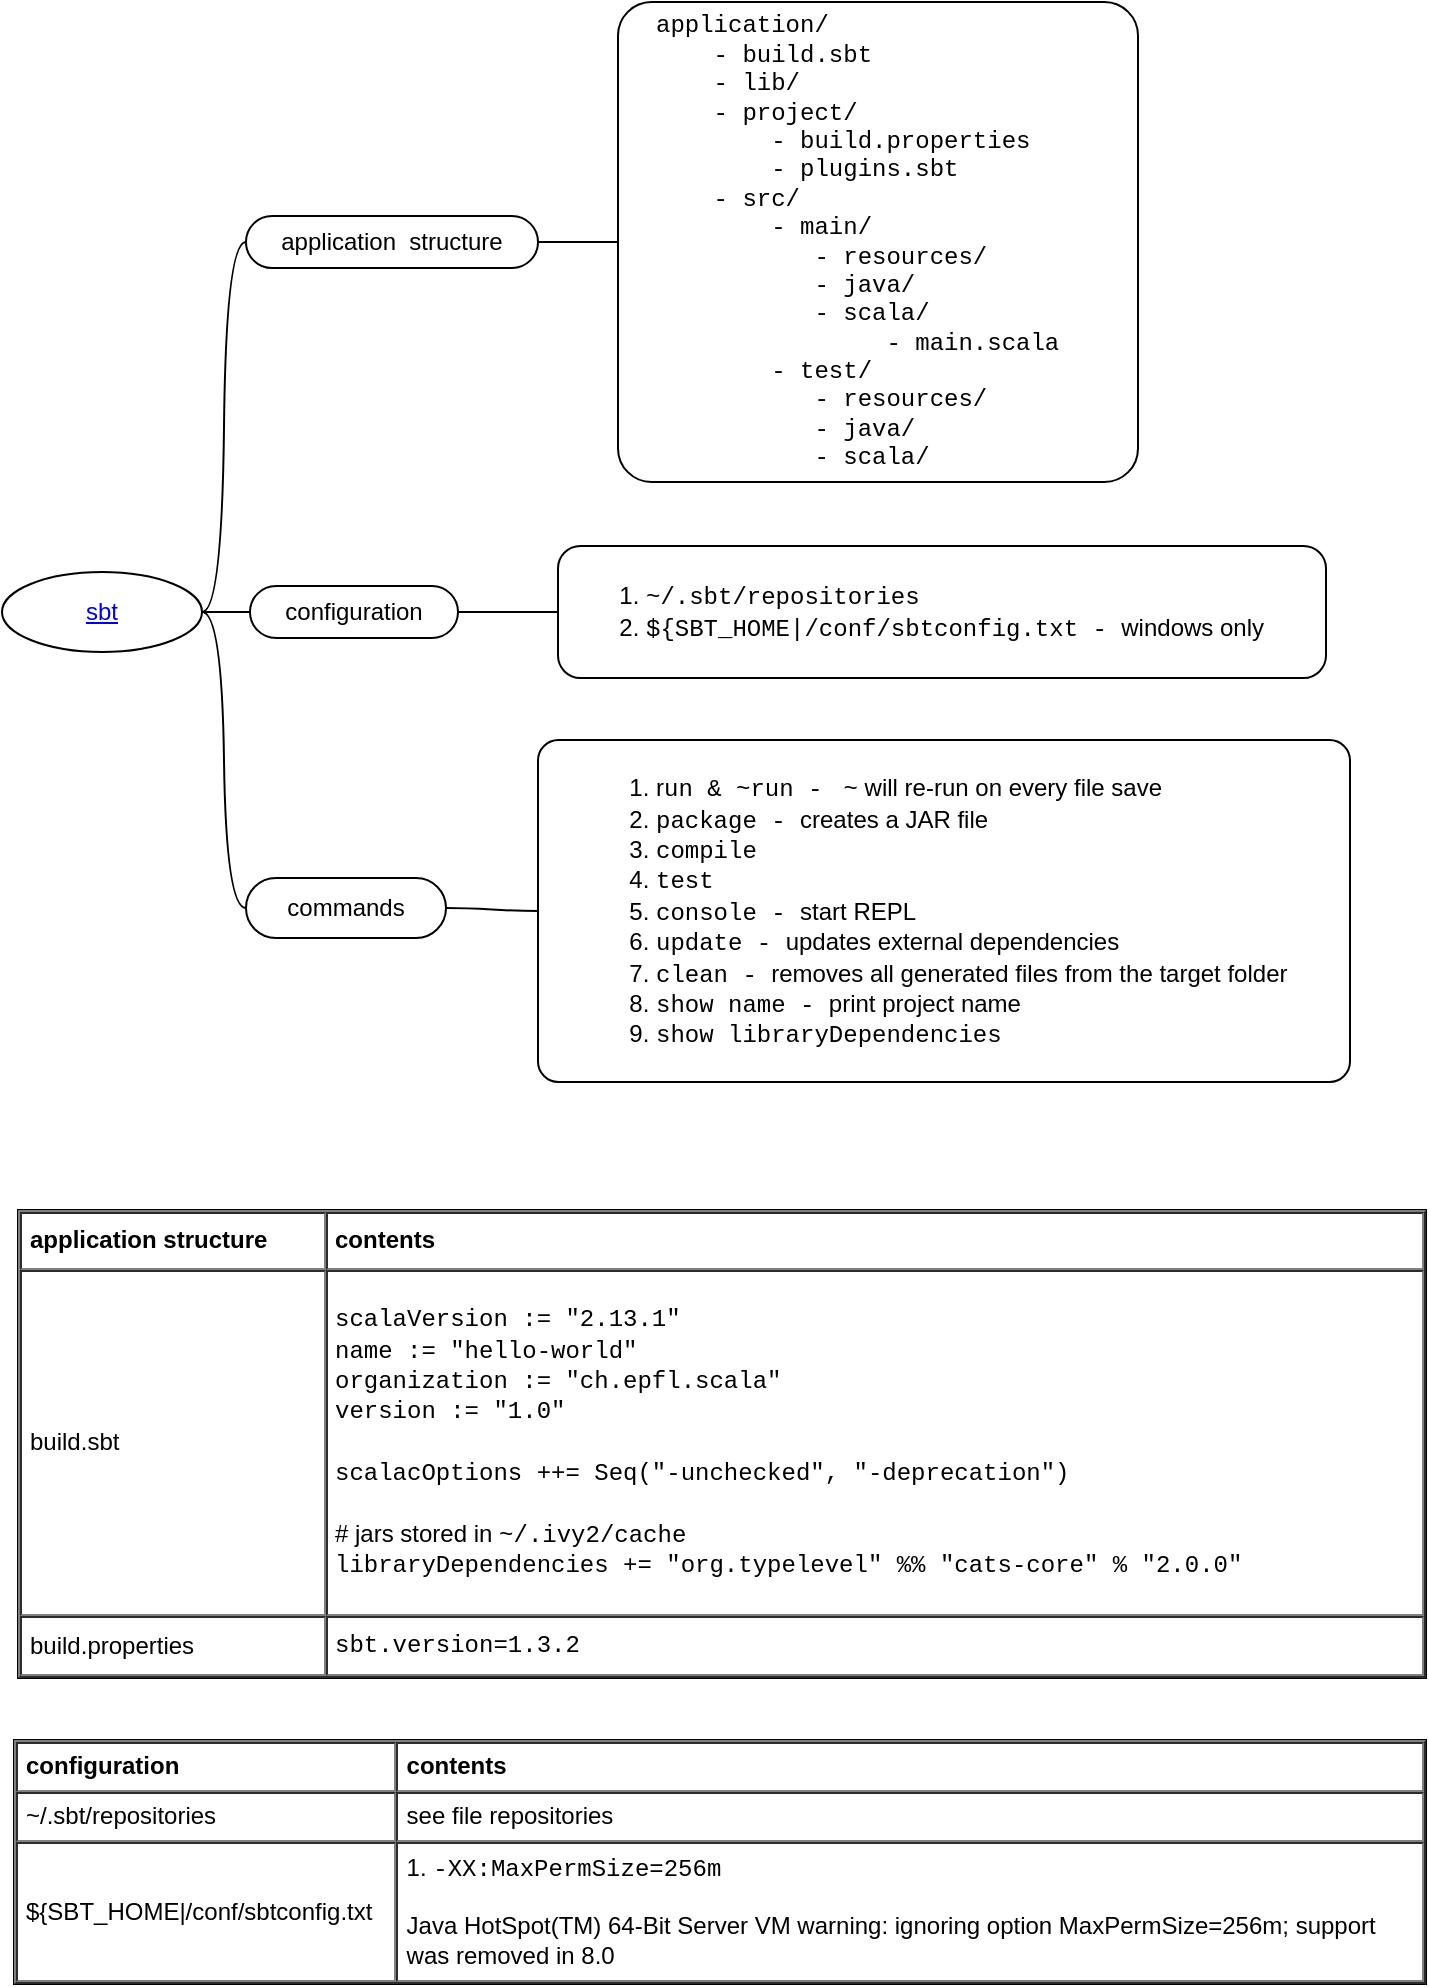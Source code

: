 <mxfile version="13.1.3">
    <diagram id="OmgJ4qW5wpsYwgcd5P-2" name="overview">
        <mxGraphModel dx="543" dy="279" grid="0" gridSize="10" guides="1" tooltips="1" connect="1" arrows="1" fold="1" page="1" pageScale="1" pageWidth="827" pageHeight="1169" math="0" shadow="0">
            <root>
                <mxCell id="N3cMap2h_up9qQD8FVAQ-0"/>
                <mxCell id="N3cMap2h_up9qQD8FVAQ-1" parent="N3cMap2h_up9qQD8FVAQ-0"/>
                <UserObject label="&lt;span&gt;&lt;a href=&quot;https://www.scala-sbt.org/1.x/docs/&quot;&gt;sbt&lt;/a&gt;&lt;/span&gt;" id="2ieICjOpKvX3H15YVJh6-0">
                    <mxCell style="ellipse;whiteSpace=wrap;html=1;align=center;container=1;recursiveResize=0;treeFolding=1;treeMoving=1;snapToPoint=1;fixDash=0;backgroundOutline=0;fontStyle=4;fontColor=#0000FF;" parent="N3cMap2h_up9qQD8FVAQ-1" vertex="1">
                        <mxGeometry x="26" y="312" width="100" height="40" as="geometry"/>
                    </mxCell>
                </UserObject>
                <mxCell id="2ieICjOpKvX3H15YVJh6-1" value="application&amp;nbsp; structure" style="whiteSpace=wrap;html=1;rounded=1;arcSize=50;align=center;verticalAlign=middle;container=1;recursiveResize=0;strokeWidth=1;autosize=1;spacing=4;treeFolding=1;treeMoving=1;snapToPoint=1;fixDash=0;backgroundOutline=0;" parent="N3cMap2h_up9qQD8FVAQ-1" vertex="1">
                    <mxGeometry x="148" y="134" width="146" height="26" as="geometry"/>
                </mxCell>
                <mxCell id="2ieICjOpKvX3H15YVJh6-2" value="" style="edgeStyle=entityRelationEdgeStyle;startArrow=none;endArrow=none;segment=10;curved=1;snapToPoint=1;fixDash=0;backgroundOutline=0;" parent="N3cMap2h_up9qQD8FVAQ-1" source="2ieICjOpKvX3H15YVJh6-0" target="2ieICjOpKvX3H15YVJh6-1" edge="1">
                    <mxGeometry relative="1" as="geometry">
                        <mxPoint x="246" y="15" as="sourcePoint"/>
                    </mxGeometry>
                </mxCell>
                <mxCell id="2ieICjOpKvX3H15YVJh6-3" value="application/&lt;br&gt;&amp;nbsp; &amp;nbsp; - build.sbt&lt;br&gt;&amp;nbsp; &amp;nbsp; - lib/&lt;br&gt;&amp;nbsp; &amp;nbsp; - project/&lt;br&gt;&amp;nbsp; &amp;nbsp; &amp;nbsp; &amp;nbsp; - build.properties&lt;br&gt;&amp;nbsp; &amp;nbsp; &amp;nbsp; &amp;nbsp; - plugins.sbt&lt;br&gt;&amp;nbsp; &amp;nbsp; - src/&lt;br&gt;&amp;nbsp; &amp;nbsp; &amp;nbsp; &amp;nbsp; - main/&lt;br&gt;&amp;nbsp; &amp;nbsp; &amp;nbsp; &amp;nbsp; &amp;nbsp; &amp;nbsp;- resources/&lt;br&gt;&amp;nbsp; &amp;nbsp; &amp;nbsp; &amp;nbsp; &amp;nbsp; &amp;nbsp;- java/&lt;br&gt;&amp;nbsp; &amp;nbsp; &amp;nbsp; &amp;nbsp; &amp;nbsp; &amp;nbsp;- scala/&lt;br&gt;&amp;nbsp; &amp;nbsp; &amp;nbsp; &amp;nbsp; &amp;nbsp; &amp;nbsp; &amp;nbsp; &amp;nbsp; - main.scala&lt;br&gt;&amp;nbsp; &amp;nbsp; &amp;nbsp; &amp;nbsp; - test/&lt;br&gt;&amp;nbsp; &amp;nbsp; &amp;nbsp; &amp;nbsp; &amp;nbsp; &amp;nbsp;- resources/&lt;br&gt;&amp;nbsp; &amp;nbsp; &amp;nbsp; &amp;nbsp; &amp;nbsp; &amp;nbsp;- java/&lt;br&gt;&amp;nbsp; &amp;nbsp; &amp;nbsp; &amp;nbsp; &amp;nbsp; &amp;nbsp;- scala/" style="whiteSpace=wrap;html=1;rounded=1;arcSize=7;align=left;verticalAlign=middle;container=1;recursiveResize=0;strokeWidth=1;autosize=1;spacing=4;treeFolding=1;treeMoving=1;snapToPoint=1;fixDash=0;backgroundOutline=0;spacingLeft=15;glass=0;comic=0;shadow=0;fontFamily=Courier New;" parent="N3cMap2h_up9qQD8FVAQ-1" vertex="1">
                    <mxGeometry x="334" y="27" width="260" height="240" as="geometry"/>
                </mxCell>
                <mxCell id="2ieICjOpKvX3H15YVJh6-4" value="" style="edgeStyle=orthogonalEdgeStyle;rounded=0;orthogonalLoop=1;jettySize=auto;html=1;endArrow=none;endFill=0;" parent="N3cMap2h_up9qQD8FVAQ-1" source="2ieICjOpKvX3H15YVJh6-1" target="2ieICjOpKvX3H15YVJh6-3" edge="1">
                    <mxGeometry relative="1" as="geometry"/>
                </mxCell>
                <mxCell id="2ieICjOpKvX3H15YVJh6-5" value="" style="edgeStyle=entityRelationEdgeStyle;startArrow=none;endArrow=none;segment=10;curved=1;snapToPoint=1;fixDash=0;backgroundOutline=0;exitX=1;exitY=0.5;exitDx=0;exitDy=0;" parent="N3cMap2h_up9qQD8FVAQ-1" source="2ieICjOpKvX3H15YVJh6-0" target="2ieICjOpKvX3H15YVJh6-6" edge="1">
                    <mxGeometry relative="1" as="geometry">
                        <mxPoint x="249" y="125" as="sourcePoint"/>
                    </mxGeometry>
                </mxCell>
                <UserObject label="commands" id="2ieICjOpKvX3H15YVJh6-6">
                    <mxCell style="whiteSpace=wrap;html=1;rounded=1;arcSize=50;align=center;verticalAlign=middle;container=1;recursiveResize=0;strokeWidth=1;autosize=1;spacing=4;treeFolding=1;treeMoving=1;snapToPoint=1;fixDash=0;backgroundOutline=0;" parent="N3cMap2h_up9qQD8FVAQ-1" vertex="1">
                        <mxGeometry x="148" y="465" width="100" height="30" as="geometry"/>
                    </mxCell>
                </UserObject>
                <mxCell id="2ieICjOpKvX3H15YVJh6-7" value="" style="edgeStyle=entityRelationEdgeStyle;startArrow=none;endArrow=none;segment=10;curved=1;snapToPoint=1;fixDash=0;backgroundOutline=0;" parent="N3cMap2h_up9qQD8FVAQ-1" source="2ieICjOpKvX3H15YVJh6-6" target="2ieICjOpKvX3H15YVJh6-8" edge="1">
                    <mxGeometry relative="1" as="geometry">
                        <mxPoint x="240" y="170" as="sourcePoint"/>
                    </mxGeometry>
                </mxCell>
                <UserObject label="&lt;ol&gt;&lt;li&gt;r&lt;font face=&quot;Courier New&quot;&gt;un &amp;amp; ~run -&amp;nbsp;&lt;/font&gt;&amp;nbsp;&lt;font face=&quot;Courier New&quot;&gt;~&lt;/font&gt; will re-run on every file save&lt;/li&gt;&lt;li&gt;&lt;font face=&quot;Courier New&quot;&gt;package -&amp;nbsp;&lt;/font&gt;&lt;span&gt;creates a JAR file&lt;/span&gt;&lt;/li&gt;&lt;li&gt;&lt;font face=&quot;Courier New&quot;&gt;compile&lt;/font&gt;&lt;/li&gt;&lt;li&gt;&lt;font face=&quot;Courier New&quot;&gt;test&lt;/font&gt;&lt;/li&gt;&lt;li&gt;&lt;font face=&quot;Courier New&quot;&gt;console -&amp;nbsp;&lt;/font&gt;start REPL&lt;/li&gt;&lt;li&gt;&lt;font face=&quot;Courier New&quot;&gt;update - &lt;/font&gt;updates external dependencies&lt;/li&gt;&lt;li&gt;&lt;font face=&quot;Courier New&quot;&gt;clean - &lt;/font&gt;removes all generated files from the target folder&lt;/li&gt;&lt;li&gt;&lt;font face=&quot;Courier New&quot;&gt;show name -&amp;nbsp;&lt;/font&gt;print project name&lt;/li&gt;&lt;li&gt;&lt;font face=&quot;Courier New&quot;&gt;show libraryDependencies&lt;/font&gt;&lt;/li&gt;&lt;/ol&gt;" id="2ieICjOpKvX3H15YVJh6-8">
                    <mxCell style="whiteSpace=wrap;html=1;rounded=1;arcSize=6;align=left;verticalAlign=middle;container=1;recursiveResize=0;strokeWidth=1;autosize=1;spacing=4;treeFolding=1;treeMoving=1;snapToPoint=1;fixDash=0;backgroundOutline=0;spacingLeft=15;" parent="N3cMap2h_up9qQD8FVAQ-1" vertex="1">
                        <mxGeometry x="294" y="396" width="406" height="171" as="geometry"/>
                    </mxCell>
                </UserObject>
                <mxCell id="2ieICjOpKvX3H15YVJh6-9" value="" style="edgeStyle=entityRelationEdgeStyle;startArrow=none;endArrow=none;segment=10;curved=1;snapToPoint=1;fixDash=0;backgroundOutline=0;" parent="N3cMap2h_up9qQD8FVAQ-1" source="2ieICjOpKvX3H15YVJh6-0" target="2ieICjOpKvX3H15YVJh6-10" edge="1">
                    <mxGeometry relative="1" as="geometry">
                        <mxPoint x="123" y="67" as="sourcePoint"/>
                    </mxGeometry>
                </mxCell>
                <mxCell id="2ieICjOpKvX3H15YVJh6-10" value="configuration" style="whiteSpace=wrap;html=1;rounded=1;arcSize=50;align=center;verticalAlign=middle;container=1;recursiveResize=0;strokeWidth=1;autosize=1;spacing=4;treeFolding=1;treeMoving=1;snapToPoint=1;fixDash=0;backgroundOutline=0;" parent="N3cMap2h_up9qQD8FVAQ-1" vertex="1">
                    <mxGeometry x="150" y="319" width="104" height="26" as="geometry"/>
                </mxCell>
                <mxCell id="2ieICjOpKvX3H15YVJh6-11" value="" style="edgeStyle=entityRelationEdgeStyle;startArrow=none;endArrow=none;segment=10;curved=1;snapToPoint=1;fixDash=0;backgroundOutline=0;" parent="N3cMap2h_up9qQD8FVAQ-1" source="2ieICjOpKvX3H15YVJh6-10" target="2ieICjOpKvX3H15YVJh6-12" edge="1">
                    <mxGeometry relative="1" as="geometry">
                        <mxPoint x="107" y="371" as="sourcePoint"/>
                    </mxGeometry>
                </mxCell>
                <mxCell id="2ieICjOpKvX3H15YVJh6-12" value="&lt;div&gt;&lt;p&gt;&lt;/p&gt;&lt;ol&gt;&lt;li&gt;&lt;span&gt;&lt;font face=&quot;Courier New&quot;&gt;~/.sbt/repositories&lt;/font&gt;&lt;/span&gt;&lt;/li&gt;&lt;li&gt;&lt;font face=&quot;Courier New&quot;&gt;${SBT_HOME|/conf/sbtconfig.txt - &lt;/font&gt;windows only&lt;/li&gt;&lt;/ol&gt;&lt;p&gt;&lt;/p&gt;&lt;/div&gt;" style="whiteSpace=wrap;html=1;rounded=1;arcSize=17;align=left;verticalAlign=middle;container=1;recursiveResize=0;strokeWidth=1;autosize=1;spacing=4;treeFolding=1;treeMoving=1;snapToPoint=1;fixDash=0;backgroundOutline=0;" parent="N3cMap2h_up9qQD8FVAQ-1" vertex="1">
                    <mxGeometry x="304" y="299" width="384" height="66" as="geometry"/>
                </mxCell>
                <mxCell id="O9Gpfqa4K7yXEEilXagh-0" value="&lt;table cellpadding=&quot;4&quot; cellspacing=&quot;0&quot; border=&quot;1&quot; style=&quot;font-size: 1em ; width: 100% ; height: 100%&quot;&gt;&lt;tbody&gt;&lt;tr&gt;&lt;th&gt;application structure&lt;/th&gt;&lt;th&gt;contents&lt;/th&gt;&lt;/tr&gt;&lt;tr&gt;&lt;td&gt;&lt;span style=&quot;text-align: center&quot;&gt;build.sbt&lt;/span&gt;&lt;/td&gt;&lt;td&gt;&lt;span style=&quot;font-family: &amp;#34;courier new&amp;#34;&quot;&gt;scalaVersion := &quot;2.13.1&quot;&lt;/span&gt;&lt;br style=&quot;font-family: &amp;#34;courier new&amp;#34;&quot;&gt;&lt;span style=&quot;font-family: &amp;#34;courier new&amp;#34;&quot;&gt;name := &quot;hello-world&quot;&lt;/span&gt;&lt;br style=&quot;font-family: &amp;#34;courier new&amp;#34;&quot;&gt;&lt;span style=&quot;font-family: &amp;#34;courier new&amp;#34;&quot;&gt;organization := &quot;ch.epfl.scala&quot;&lt;/span&gt;&lt;br style=&quot;font-family: &amp;#34;courier new&amp;#34;&quot;&gt;&lt;span style=&quot;font-family: &amp;#34;courier new&amp;#34;&quot;&gt;version := &quot;1.0&quot;&lt;br&gt;&lt;br&gt;&lt;/span&gt;&lt;font face=&quot;Courier New&quot;&gt;scalacOptions ++= Seq(&quot;-unchecked&quot;, &quot;-deprecation&quot;)&lt;br&gt;&lt;br&gt;&lt;/font&gt;# jars stored in&amp;nbsp;&lt;font face=&quot;Courier New&quot; style=&quot;font-family: &amp;#34;courier new&amp;#34;&quot;&gt;~/.ivy2/cache&lt;/font&gt;&lt;br&gt;&lt;font face=&quot;Courier New&quot;&gt;libraryDependencies += &quot;org.typelevel&quot; %% &quot;cats-core&quot; % &quot;2.0.0&quot;&lt;br&gt;&lt;/font&gt;&lt;/td&gt;&lt;/tr&gt;&lt;tr&gt;&lt;td&gt;build.properties&lt;/td&gt;&lt;td&gt;&lt;span style=&quot;font-family: &amp;#34;courier new&amp;#34;&quot;&gt;sbt.version=1.3.2&lt;/span&gt;&lt;br&gt;&lt;/td&gt;&lt;/tr&gt;&lt;/tbody&gt;&lt;/table&gt; " style="verticalAlign=top;align=left;overflow=fill;fontSize=12;fontFamily=Helvetica;html=1" parent="N3cMap2h_up9qQD8FVAQ-1" vertex="1">
                    <mxGeometry x="34" y="631" width="704" height="234" as="geometry"/>
                </mxCell>
                <mxCell id="FMe6gB9Hs_ymot_MHW-N-0" value="&lt;table cellpadding=&quot;4&quot; cellspacing=&quot;0&quot; border=&quot;1&quot; style=&quot;font-size: 1em ; width: 100% ; height: 100%&quot;&gt;&lt;tbody&gt;&lt;tr&gt;&lt;th&gt;configuration&lt;/th&gt;&lt;th&gt;contents&lt;/th&gt;&lt;/tr&gt;&lt;tr&gt;&lt;td&gt;~/.sbt/repositories&lt;br&gt;&lt;/td&gt;&lt;td&gt;see&amp;nbsp;file&amp;nbsp;repositories&lt;/td&gt;&lt;/tr&gt;&lt;tr&gt;&lt;td&gt;${SBT_HOME|/conf/sbtconfig.txt&lt;/td&gt;&lt;td&gt;1.&amp;nbsp;&lt;font face=&quot;Courier New&quot;&gt;-XX:MaxPermSize=256m&lt;br&gt;&lt;/font&gt;&lt;span&gt;&lt;br&gt;&lt;/span&gt;Java HotSpot(TM) 64-Bit Server VM warning: ignoring option MaxPermSize=256m; support &lt;br&gt;was removed in 8.0&lt;br&gt;&lt;/td&gt;&lt;/tr&gt;&lt;/tbody&gt;&lt;/table&gt; " style="verticalAlign=top;align=left;overflow=fill;fontSize=12;fontFamily=Helvetica;html=1" parent="N3cMap2h_up9qQD8FVAQ-1" vertex="1">
                    <mxGeometry x="32" y="896" width="706" height="122" as="geometry"/>
                </mxCell>
            </root>
        </mxGraphModel>
    </diagram>
</mxfile>